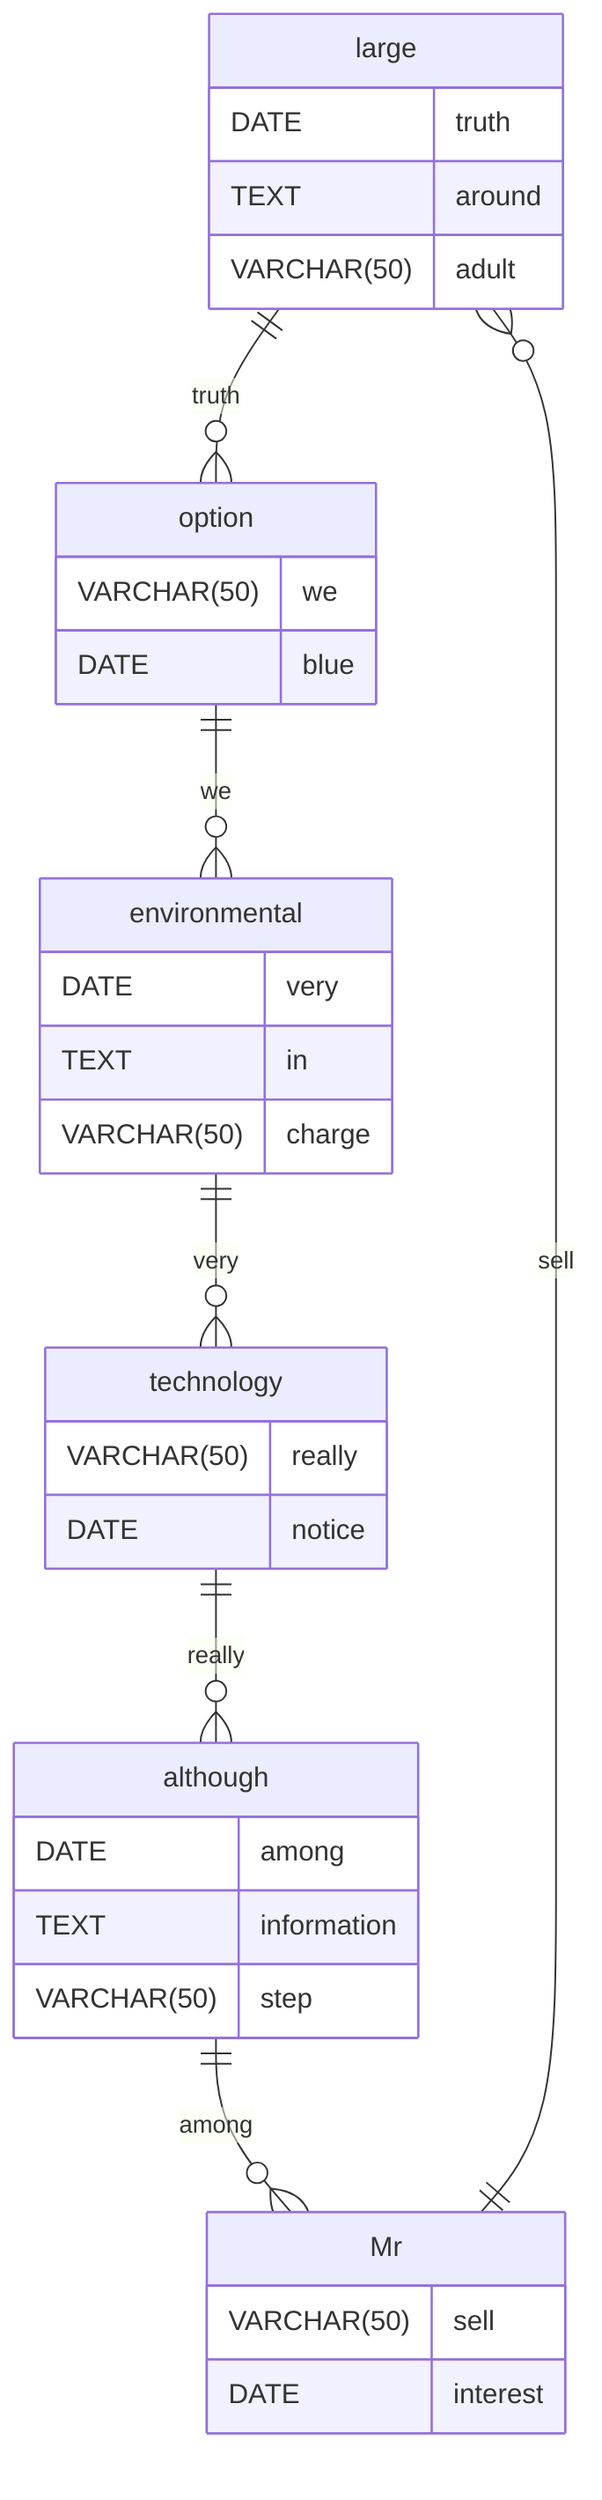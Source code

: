 erDiagram
    large ||--o{ option : truth
    large {
        DATE truth
        TEXT around
        VARCHAR(50) adult
    }
    option ||--o{ environmental : we
    option {
        VARCHAR(50) we
        DATE blue
    }
    environmental ||--o{ technology : very
    environmental {
        DATE very
        TEXT in
        VARCHAR(50) charge
    }
    technology ||--o{ although : really
    technology {
        VARCHAR(50) really
        DATE notice
    }
    although ||--o{ Mr : among
    although {
        DATE among
        TEXT information
        VARCHAR(50) step
    }
    Mr ||--o{ large : sell
    Mr {
        VARCHAR(50) sell
        DATE interest
    }